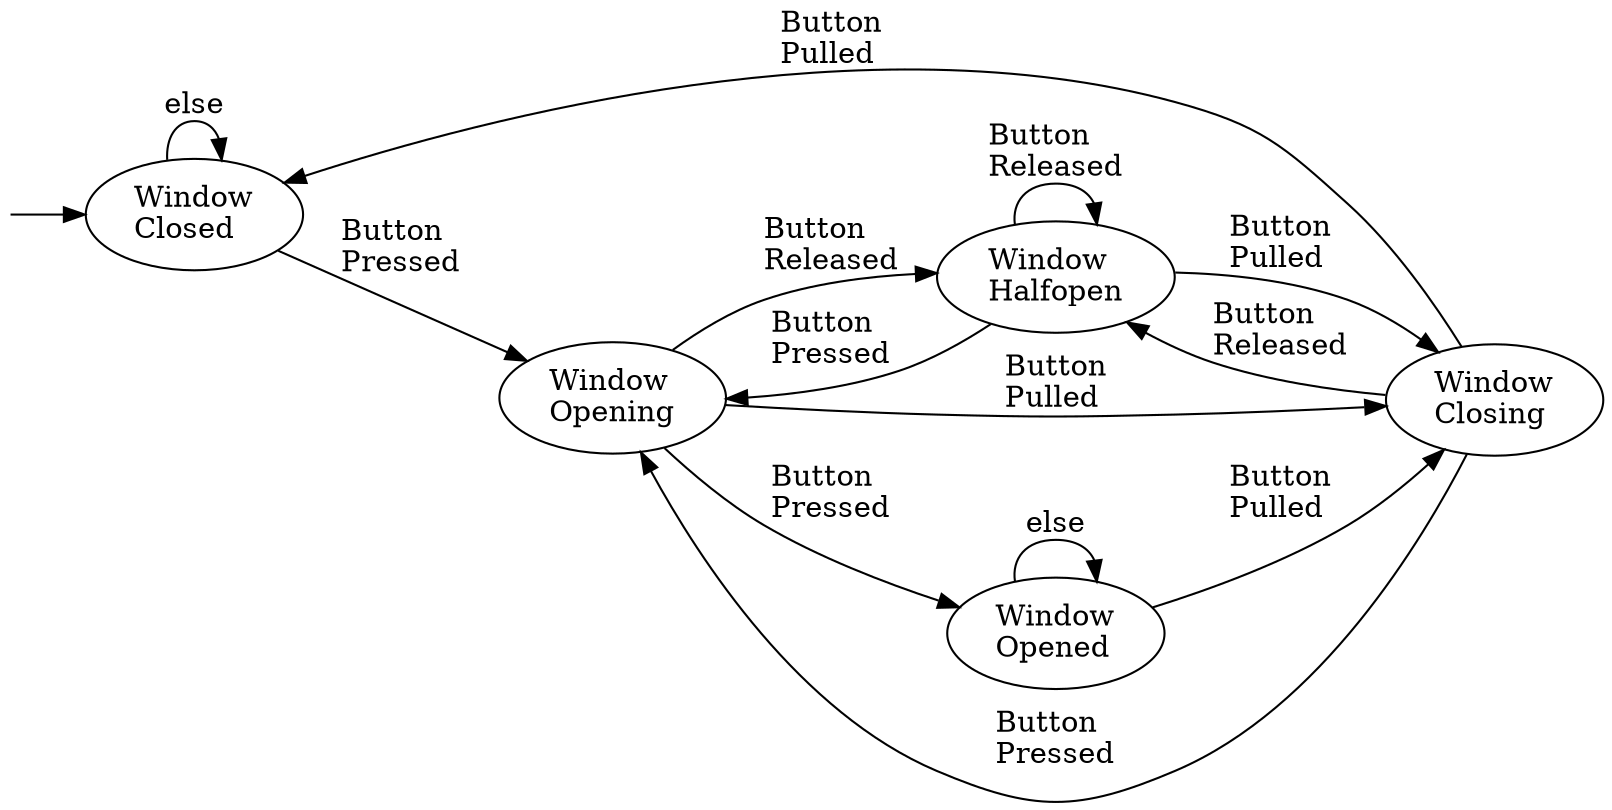 digraph carwindow {
    rankdir=LR;
    Reset [shape=point,style=invis,width=0,height=0,label=""];
    Halfopen [label="Window\lHalfopen\l"];
    Opening [label="Window\lOpening\l"];
    Closing [label="Window\lClosing\l"];
    Opened [label="Window\lOpened\l"];
    Closed [label="Window\lClosed\l"];
    Reset -> Closed;
    Closed -> Opening  [label="Button\lPressed\l"];
    Closed -> Closed   [label="else"];
    Opened -> Closing  [label="Button\lPulled\l"];
    Opened -> Opened   [label="else"];
    Opening -> Halfopen [label="Button\lReleased\l"];
    Opening -> Opened  [label="Button\lPressed\l"];
    Opening -> Closing [label="Button\lPulled\l"];
    Closing -> Halfopen [label="Button\lReleased\l"];
    Closing -> Closed  [label="Button\lPulled\l"];
    Closing -> Opening [label="Button\lPressed\l"];
    Halfopen -> Opening [label="Button\lPressed\l"];
    Halfopen -> Closing [label="Button\lPulled\l"];
    Halfopen -> Halfopen [label="Button\lReleased\l"];
}

